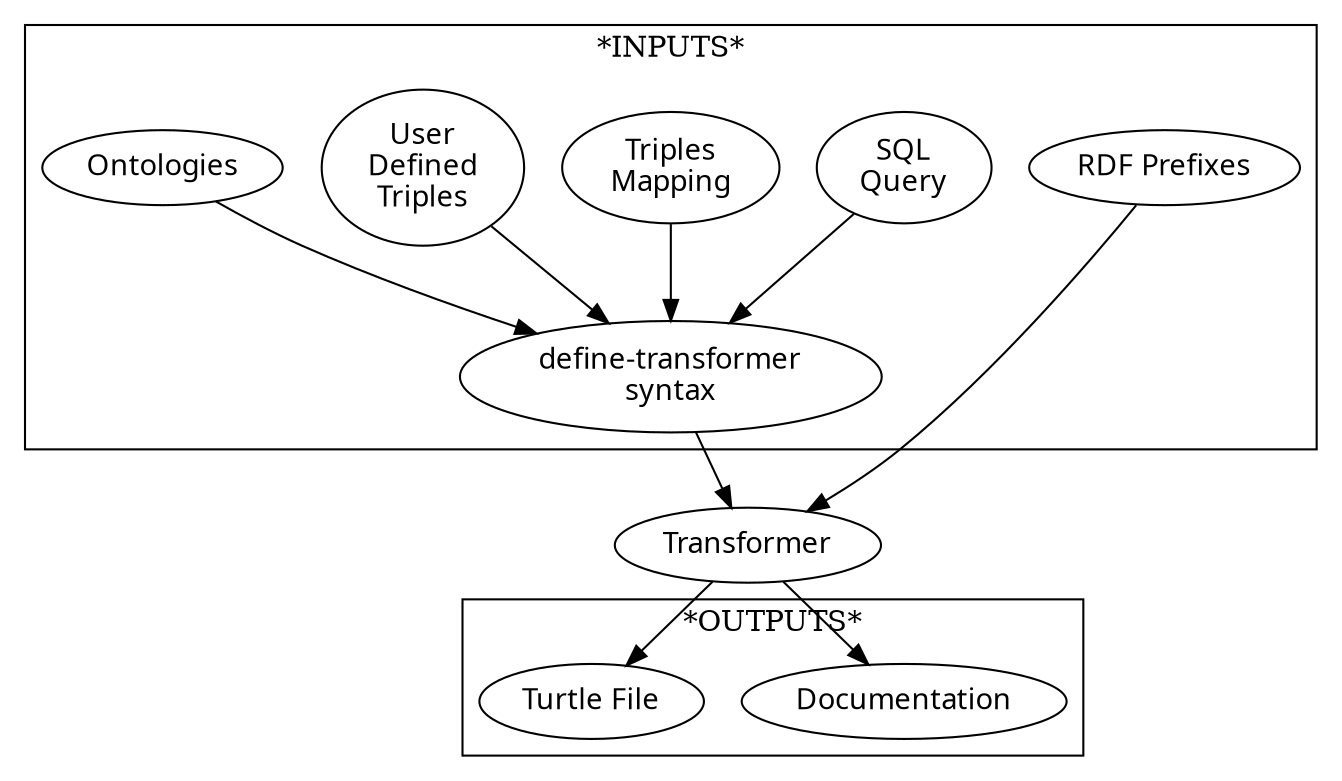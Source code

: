 digraph {
    compound=true;
    node [ fontname="Handlee" ];
    subgraph cluster_inputs {
	label="*INPUTS*";
	"SQL\nQuery";
	"Triples\nMapping";
	"User\nDefined\nTriples";
	Ontologies;
	"define-transformer\nsyntax";
	"RDF Prefixes";
    }
    subgraph cluster_outputs {
	label = "*OUTPUTS*"
        Documentation;
	"Turtle File";
    }
    Transformer;
    "SQL\nQuery" -> "define-transformer\nsyntax";
    "User\nDefined\nTriples" -> "define-transformer\nsyntax";
    "Triples\nMapping" -> "define-transformer\nsyntax";
    "define-transformer\nsyntax" -> Transformer;
    "RDF Prefixes" -> Transformer;
    Ontologies -> "define-transformer\nsyntax"
    Transformer -> "Turtle File";
    Transformer -> Documentation;
}
